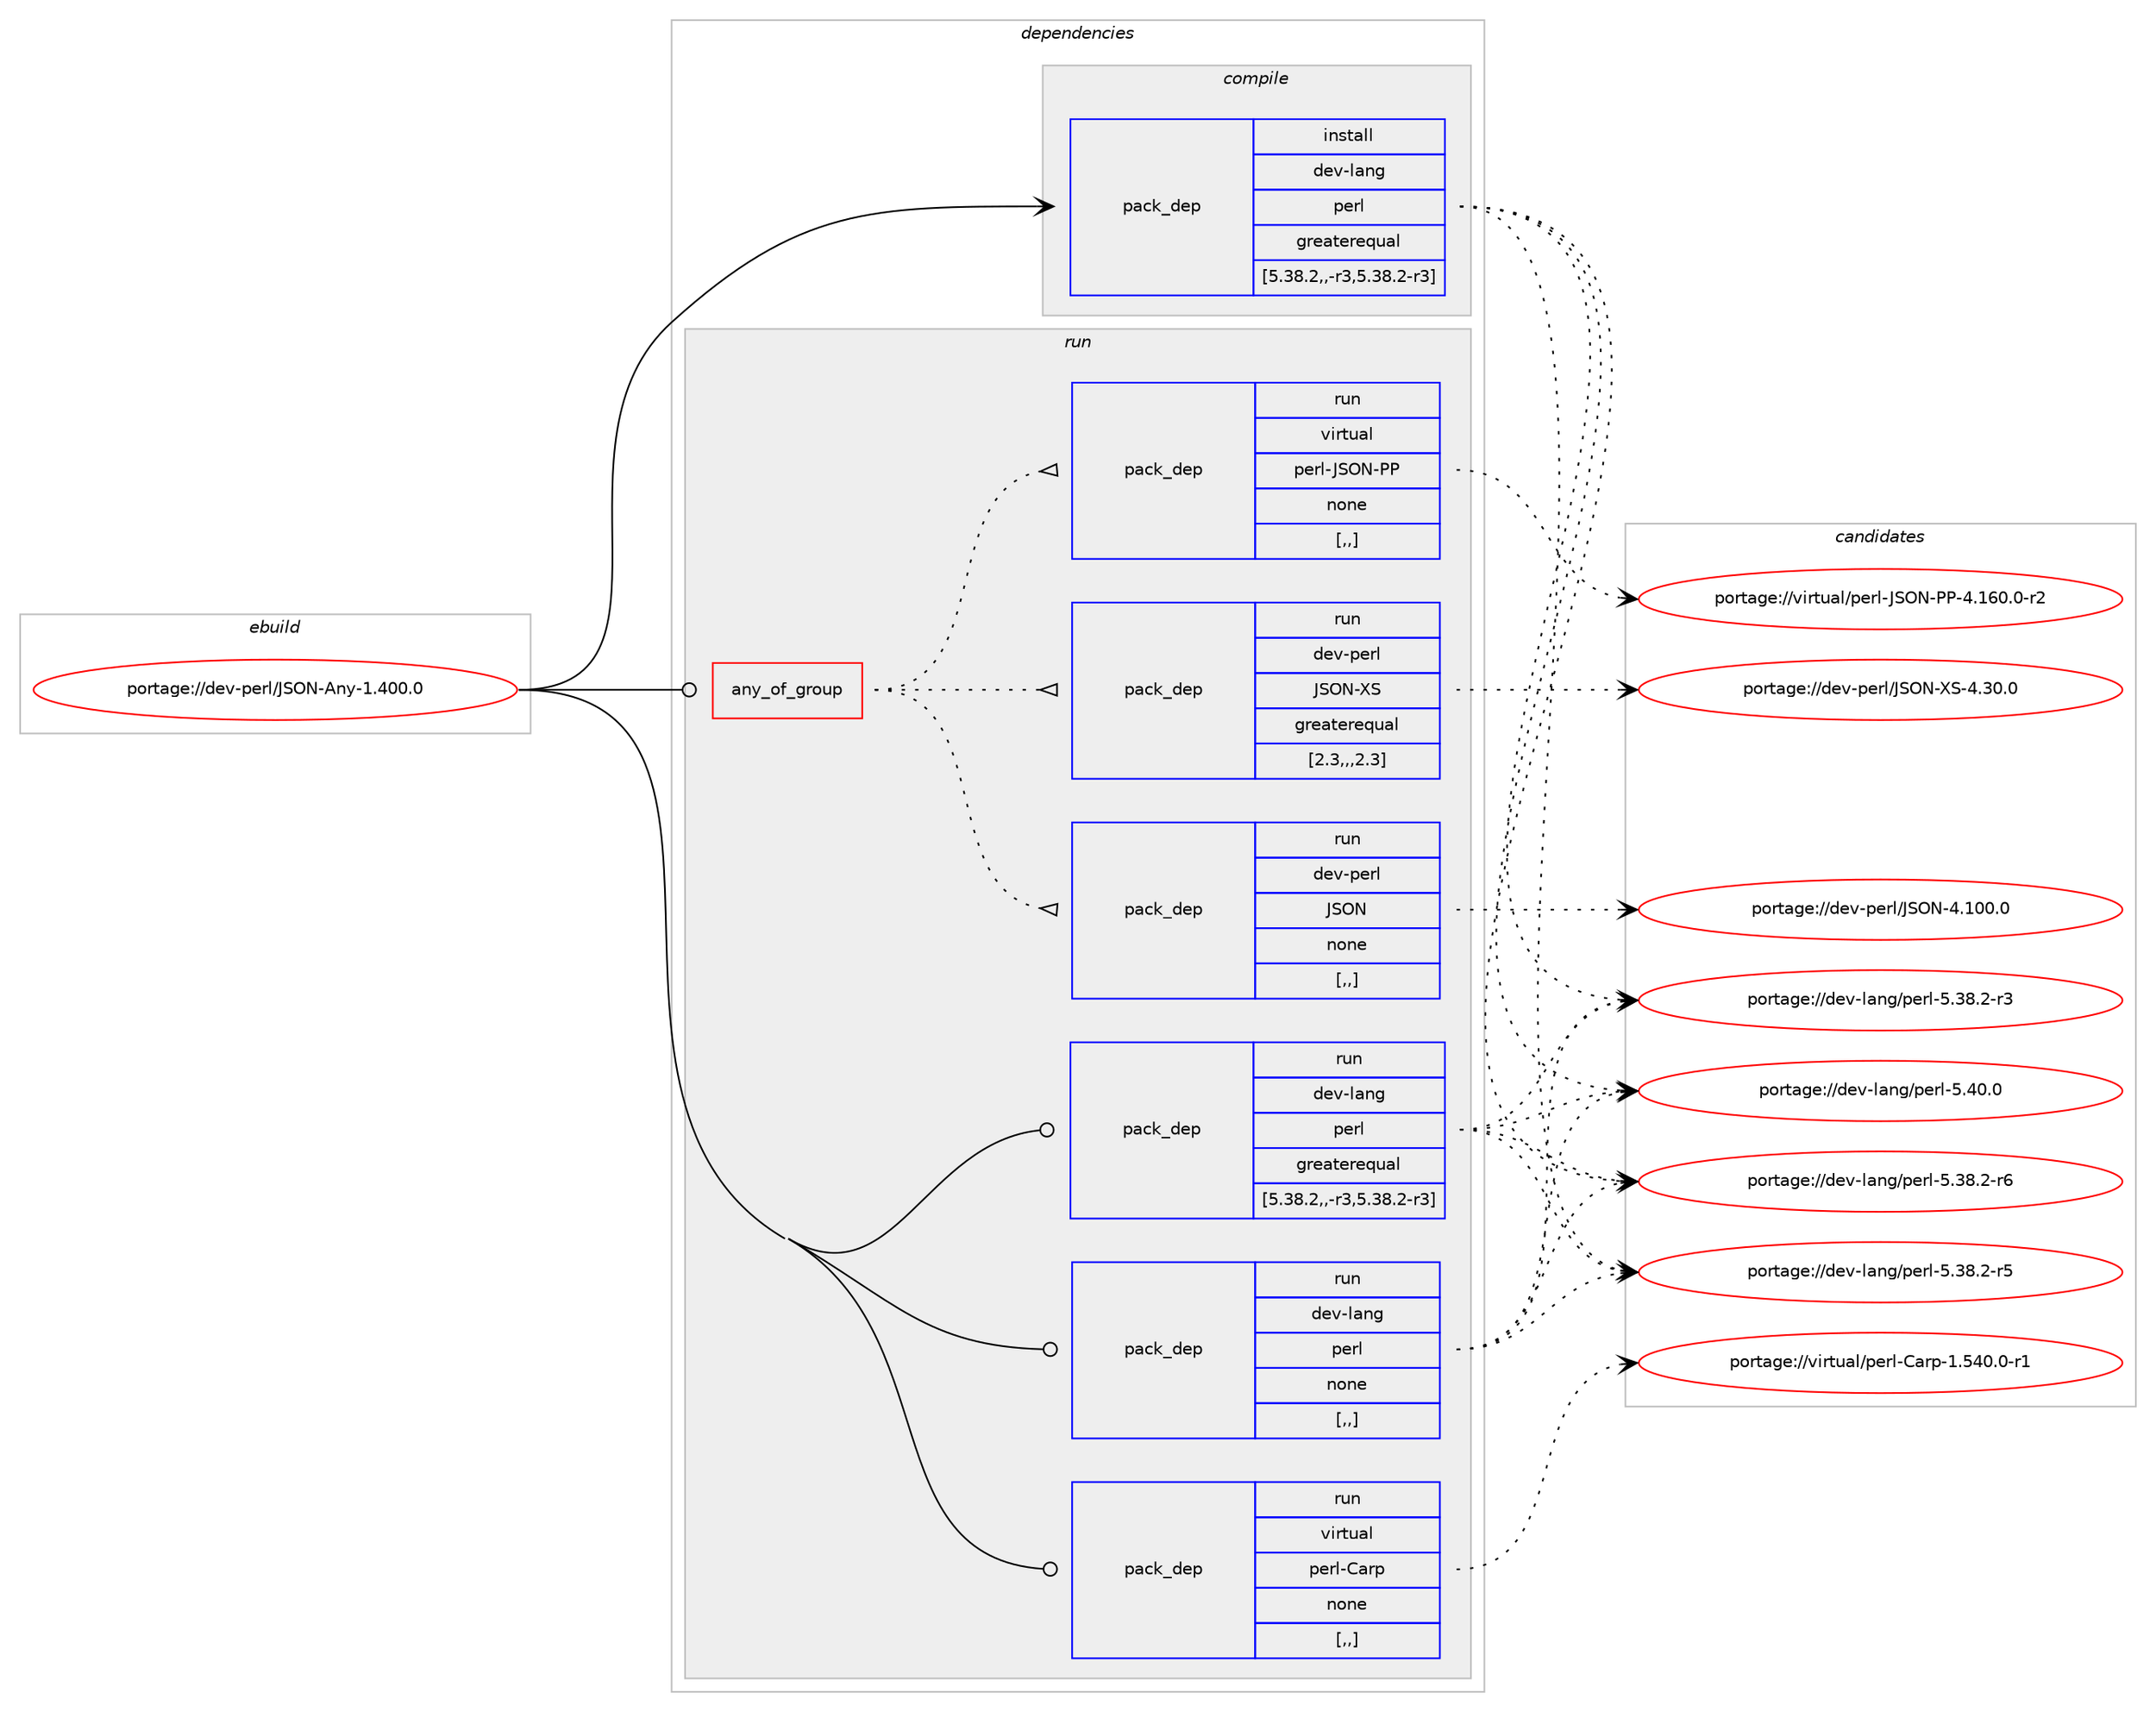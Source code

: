 digraph prolog {

# *************
# Graph options
# *************

newrank=true;
concentrate=true;
compound=true;
graph [rankdir=LR,fontname=Helvetica,fontsize=10,ranksep=1.5];#, ranksep=2.5, nodesep=0.2];
edge  [arrowhead=vee];
node  [fontname=Helvetica,fontsize=10];

# **********
# The ebuild
# **********

subgraph cluster_leftcol {
color=gray;
label=<<i>ebuild</i>>;
id [label="portage://dev-perl/JSON-Any-1.400.0", color=red, width=4, href="../dev-perl/JSON-Any-1.400.0.svg"];
}

# ****************
# The dependencies
# ****************

subgraph cluster_midcol {
color=gray;
label=<<i>dependencies</i>>;
subgraph cluster_compile {
fillcolor="#eeeeee";
style=filled;
label=<<i>compile</i>>;
subgraph pack100953 {
dependency132213 [label=<<TABLE BORDER="0" CELLBORDER="1" CELLSPACING="0" CELLPADDING="4" WIDTH="220"><TR><TD ROWSPAN="6" CELLPADDING="30">pack_dep</TD></TR><TR><TD WIDTH="110">install</TD></TR><TR><TD>dev-lang</TD></TR><TR><TD>perl</TD></TR><TR><TD>greaterequal</TD></TR><TR><TD>[5.38.2,,-r3,5.38.2-r3]</TD></TR></TABLE>>, shape=none, color=blue];
}
id:e -> dependency132213:w [weight=20,style="solid",arrowhead="vee"];
}
subgraph cluster_compileandrun {
fillcolor="#eeeeee";
style=filled;
label=<<i>compile and run</i>>;
}
subgraph cluster_run {
fillcolor="#eeeeee";
style=filled;
label=<<i>run</i>>;
subgraph any1065 {
dependency132214 [label=<<TABLE BORDER="0" CELLBORDER="1" CELLSPACING="0" CELLPADDING="4"><TR><TD CELLPADDING="10">any_of_group</TD></TR></TABLE>>, shape=none, color=red];subgraph pack100954 {
dependency132215 [label=<<TABLE BORDER="0" CELLBORDER="1" CELLSPACING="0" CELLPADDING="4" WIDTH="220"><TR><TD ROWSPAN="6" CELLPADDING="30">pack_dep</TD></TR><TR><TD WIDTH="110">run</TD></TR><TR><TD>dev-perl</TD></TR><TR><TD>JSON-XS</TD></TR><TR><TD>greaterequal</TD></TR><TR><TD>[2.3,,,2.3]</TD></TR></TABLE>>, shape=none, color=blue];
}
dependency132214:e -> dependency132215:w [weight=20,style="dotted",arrowhead="oinv"];
subgraph pack100955 {
dependency132216 [label=<<TABLE BORDER="0" CELLBORDER="1" CELLSPACING="0" CELLPADDING="4" WIDTH="220"><TR><TD ROWSPAN="6" CELLPADDING="30">pack_dep</TD></TR><TR><TD WIDTH="110">run</TD></TR><TR><TD>virtual</TD></TR><TR><TD>perl-JSON-PP</TD></TR><TR><TD>none</TD></TR><TR><TD>[,,]</TD></TR></TABLE>>, shape=none, color=blue];
}
dependency132214:e -> dependency132216:w [weight=20,style="dotted",arrowhead="oinv"];
subgraph pack100956 {
dependency132217 [label=<<TABLE BORDER="0" CELLBORDER="1" CELLSPACING="0" CELLPADDING="4" WIDTH="220"><TR><TD ROWSPAN="6" CELLPADDING="30">pack_dep</TD></TR><TR><TD WIDTH="110">run</TD></TR><TR><TD>dev-perl</TD></TR><TR><TD>JSON</TD></TR><TR><TD>none</TD></TR><TR><TD>[,,]</TD></TR></TABLE>>, shape=none, color=blue];
}
dependency132214:e -> dependency132217:w [weight=20,style="dotted",arrowhead="oinv"];
}
id:e -> dependency132214:w [weight=20,style="solid",arrowhead="odot"];
subgraph pack100957 {
dependency132218 [label=<<TABLE BORDER="0" CELLBORDER="1" CELLSPACING="0" CELLPADDING="4" WIDTH="220"><TR><TD ROWSPAN="6" CELLPADDING="30">pack_dep</TD></TR><TR><TD WIDTH="110">run</TD></TR><TR><TD>dev-lang</TD></TR><TR><TD>perl</TD></TR><TR><TD>greaterequal</TD></TR><TR><TD>[5.38.2,,-r3,5.38.2-r3]</TD></TR></TABLE>>, shape=none, color=blue];
}
id:e -> dependency132218:w [weight=20,style="solid",arrowhead="odot"];
subgraph pack100958 {
dependency132219 [label=<<TABLE BORDER="0" CELLBORDER="1" CELLSPACING="0" CELLPADDING="4" WIDTH="220"><TR><TD ROWSPAN="6" CELLPADDING="30">pack_dep</TD></TR><TR><TD WIDTH="110">run</TD></TR><TR><TD>dev-lang</TD></TR><TR><TD>perl</TD></TR><TR><TD>none</TD></TR><TR><TD>[,,]</TD></TR></TABLE>>, shape=none, color=blue];
}
id:e -> dependency132219:w [weight=20,style="solid",arrowhead="odot"];
subgraph pack100959 {
dependency132220 [label=<<TABLE BORDER="0" CELLBORDER="1" CELLSPACING="0" CELLPADDING="4" WIDTH="220"><TR><TD ROWSPAN="6" CELLPADDING="30">pack_dep</TD></TR><TR><TD WIDTH="110">run</TD></TR><TR><TD>virtual</TD></TR><TR><TD>perl-Carp</TD></TR><TR><TD>none</TD></TR><TR><TD>[,,]</TD></TR></TABLE>>, shape=none, color=blue];
}
id:e -> dependency132220:w [weight=20,style="solid",arrowhead="odot"];
}
}

# **************
# The candidates
# **************

subgraph cluster_choices {
rank=same;
color=gray;
label=<<i>candidates</i>>;

subgraph choice100953 {
color=black;
nodesep=1;
choice10010111845108971101034711210111410845534652484648 [label="portage://dev-lang/perl-5.40.0", color=red, width=4,href="../dev-lang/perl-5.40.0.svg"];
choice100101118451089711010347112101114108455346515646504511454 [label="portage://dev-lang/perl-5.38.2-r6", color=red, width=4,href="../dev-lang/perl-5.38.2-r6.svg"];
choice100101118451089711010347112101114108455346515646504511453 [label="portage://dev-lang/perl-5.38.2-r5", color=red, width=4,href="../dev-lang/perl-5.38.2-r5.svg"];
choice100101118451089711010347112101114108455346515646504511451 [label="portage://dev-lang/perl-5.38.2-r3", color=red, width=4,href="../dev-lang/perl-5.38.2-r3.svg"];
dependency132213:e -> choice10010111845108971101034711210111410845534652484648:w [style=dotted,weight="100"];
dependency132213:e -> choice100101118451089711010347112101114108455346515646504511454:w [style=dotted,weight="100"];
dependency132213:e -> choice100101118451089711010347112101114108455346515646504511453:w [style=dotted,weight="100"];
dependency132213:e -> choice100101118451089711010347112101114108455346515646504511451:w [style=dotted,weight="100"];
}
subgraph choice100954 {
color=black;
nodesep=1;
choice10010111845112101114108477483797845888345524651484648 [label="portage://dev-perl/JSON-XS-4.30.0", color=red, width=4,href="../dev-perl/JSON-XS-4.30.0.svg"];
dependency132215:e -> choice10010111845112101114108477483797845888345524651484648:w [style=dotted,weight="100"];
}
subgraph choice100955 {
color=black;
nodesep=1;
choice1181051141161179710847112101114108457483797845808045524649544846484511450 [label="portage://virtual/perl-JSON-PP-4.160.0-r2", color=red, width=4,href="../virtual/perl-JSON-PP-4.160.0-r2.svg"];
dependency132216:e -> choice1181051141161179710847112101114108457483797845808045524649544846484511450:w [style=dotted,weight="100"];
}
subgraph choice100956 {
color=black;
nodesep=1;
choice1001011184511210111410847748379784552464948484648 [label="portage://dev-perl/JSON-4.100.0", color=red, width=4,href="../dev-perl/JSON-4.100.0.svg"];
dependency132217:e -> choice1001011184511210111410847748379784552464948484648:w [style=dotted,weight="100"];
}
subgraph choice100957 {
color=black;
nodesep=1;
choice10010111845108971101034711210111410845534652484648 [label="portage://dev-lang/perl-5.40.0", color=red, width=4,href="../dev-lang/perl-5.40.0.svg"];
choice100101118451089711010347112101114108455346515646504511454 [label="portage://dev-lang/perl-5.38.2-r6", color=red, width=4,href="../dev-lang/perl-5.38.2-r6.svg"];
choice100101118451089711010347112101114108455346515646504511453 [label="portage://dev-lang/perl-5.38.2-r5", color=red, width=4,href="../dev-lang/perl-5.38.2-r5.svg"];
choice100101118451089711010347112101114108455346515646504511451 [label="portage://dev-lang/perl-5.38.2-r3", color=red, width=4,href="../dev-lang/perl-5.38.2-r3.svg"];
dependency132218:e -> choice10010111845108971101034711210111410845534652484648:w [style=dotted,weight="100"];
dependency132218:e -> choice100101118451089711010347112101114108455346515646504511454:w [style=dotted,weight="100"];
dependency132218:e -> choice100101118451089711010347112101114108455346515646504511453:w [style=dotted,weight="100"];
dependency132218:e -> choice100101118451089711010347112101114108455346515646504511451:w [style=dotted,weight="100"];
}
subgraph choice100958 {
color=black;
nodesep=1;
choice10010111845108971101034711210111410845534652484648 [label="portage://dev-lang/perl-5.40.0", color=red, width=4,href="../dev-lang/perl-5.40.0.svg"];
choice100101118451089711010347112101114108455346515646504511454 [label="portage://dev-lang/perl-5.38.2-r6", color=red, width=4,href="../dev-lang/perl-5.38.2-r6.svg"];
choice100101118451089711010347112101114108455346515646504511453 [label="portage://dev-lang/perl-5.38.2-r5", color=red, width=4,href="../dev-lang/perl-5.38.2-r5.svg"];
choice100101118451089711010347112101114108455346515646504511451 [label="portage://dev-lang/perl-5.38.2-r3", color=red, width=4,href="../dev-lang/perl-5.38.2-r3.svg"];
dependency132219:e -> choice10010111845108971101034711210111410845534652484648:w [style=dotted,weight="100"];
dependency132219:e -> choice100101118451089711010347112101114108455346515646504511454:w [style=dotted,weight="100"];
dependency132219:e -> choice100101118451089711010347112101114108455346515646504511453:w [style=dotted,weight="100"];
dependency132219:e -> choice100101118451089711010347112101114108455346515646504511451:w [style=dotted,weight="100"];
}
subgraph choice100959 {
color=black;
nodesep=1;
choice118105114116117971084711210111410845679711411245494653524846484511449 [label="portage://virtual/perl-Carp-1.540.0-r1", color=red, width=4,href="../virtual/perl-Carp-1.540.0-r1.svg"];
dependency132220:e -> choice118105114116117971084711210111410845679711411245494653524846484511449:w [style=dotted,weight="100"];
}
}

}
